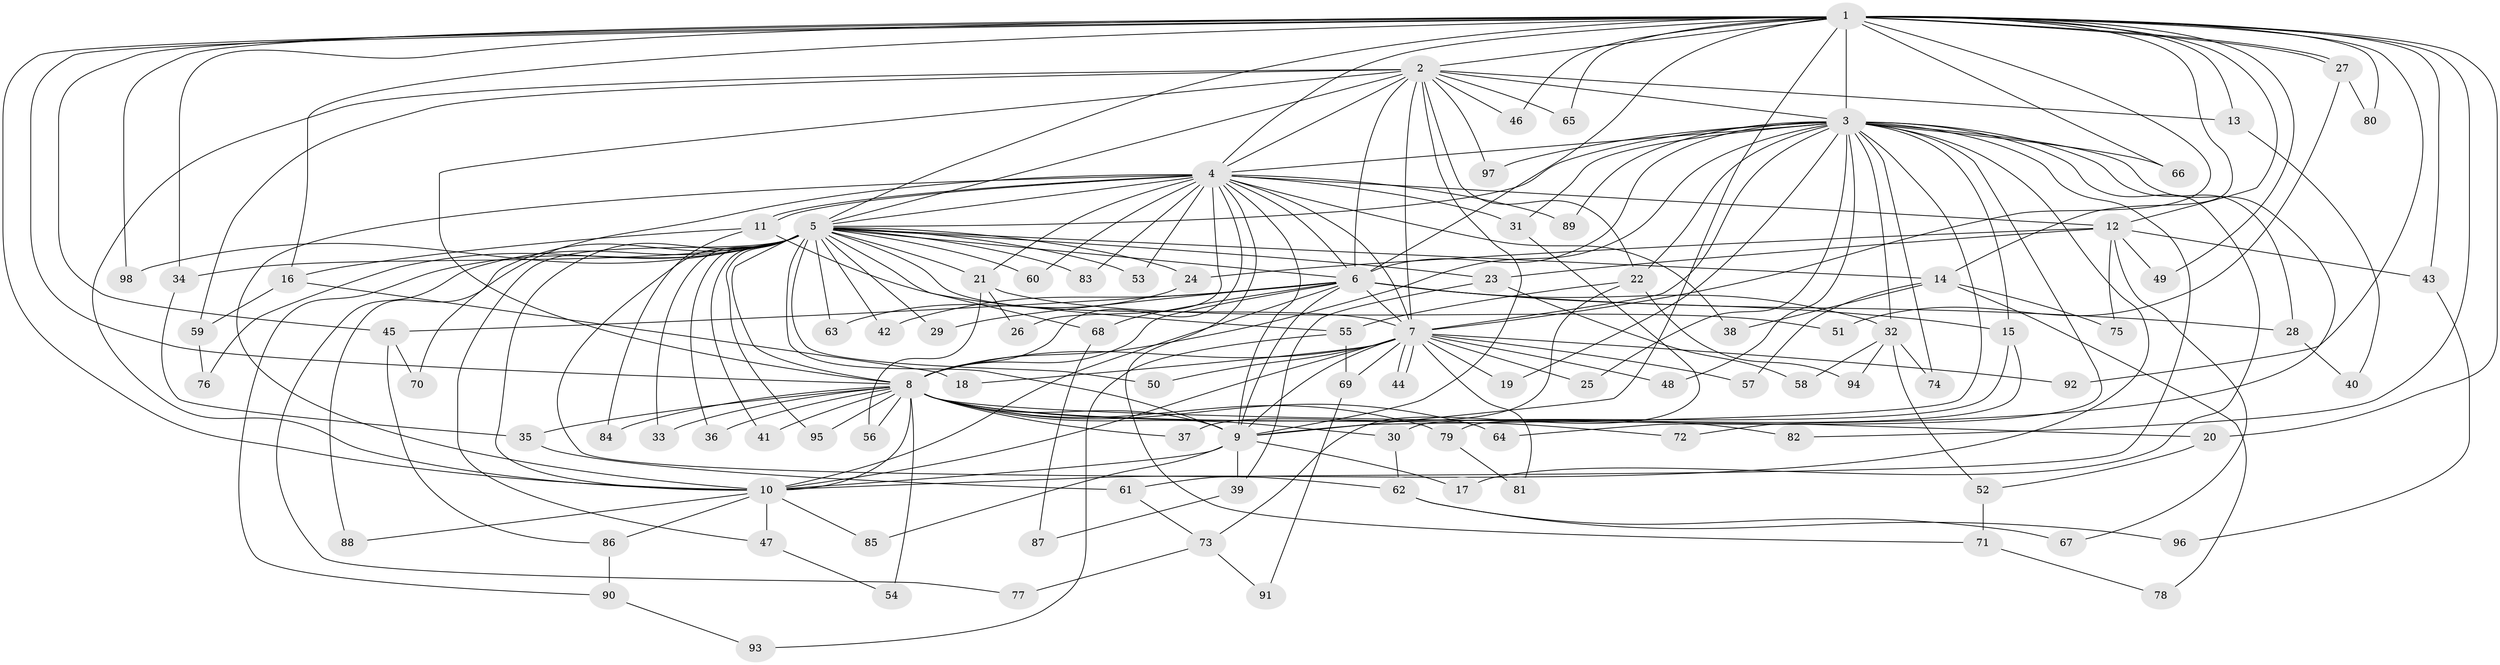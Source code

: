 // coarse degree distribution, {25: 0.013513513513513514, 12: 0.013513513513513514, 28: 0.013513513513513514, 21: 0.02702702702702703, 30: 0.013513513513513514, 17: 0.013513513513513514, 9: 0.013513513513513514, 7: 0.013513513513513514, 3: 0.17567567567567569, 6: 0.013513513513513514, 5: 0.08108108108108109, 2: 0.4864864864864865, 1: 0.06756756756756757, 4: 0.05405405405405406}
// Generated by graph-tools (version 1.1) at 2025/23/03/03/25 07:23:41]
// undirected, 98 vertices, 221 edges
graph export_dot {
graph [start="1"]
  node [color=gray90,style=filled];
  1;
  2;
  3;
  4;
  5;
  6;
  7;
  8;
  9;
  10;
  11;
  12;
  13;
  14;
  15;
  16;
  17;
  18;
  19;
  20;
  21;
  22;
  23;
  24;
  25;
  26;
  27;
  28;
  29;
  30;
  31;
  32;
  33;
  34;
  35;
  36;
  37;
  38;
  39;
  40;
  41;
  42;
  43;
  44;
  45;
  46;
  47;
  48;
  49;
  50;
  51;
  52;
  53;
  54;
  55;
  56;
  57;
  58;
  59;
  60;
  61;
  62;
  63;
  64;
  65;
  66;
  67;
  68;
  69;
  70;
  71;
  72;
  73;
  74;
  75;
  76;
  77;
  78;
  79;
  80;
  81;
  82;
  83;
  84;
  85;
  86;
  87;
  88;
  89;
  90;
  91;
  92;
  93;
  94;
  95;
  96;
  97;
  98;
  1 -- 2;
  1 -- 3;
  1 -- 4;
  1 -- 5;
  1 -- 6;
  1 -- 7;
  1 -- 8;
  1 -- 9;
  1 -- 10;
  1 -- 12;
  1 -- 13;
  1 -- 14;
  1 -- 16;
  1 -- 20;
  1 -- 27;
  1 -- 27;
  1 -- 34;
  1 -- 43;
  1 -- 45;
  1 -- 46;
  1 -- 49;
  1 -- 65;
  1 -- 66;
  1 -- 80;
  1 -- 82;
  1 -- 92;
  1 -- 98;
  2 -- 3;
  2 -- 4;
  2 -- 5;
  2 -- 6;
  2 -- 7;
  2 -- 8;
  2 -- 9;
  2 -- 10;
  2 -- 13;
  2 -- 22;
  2 -- 46;
  2 -- 59;
  2 -- 65;
  2 -- 97;
  3 -- 4;
  3 -- 5;
  3 -- 6;
  3 -- 7;
  3 -- 8;
  3 -- 9;
  3 -- 10;
  3 -- 15;
  3 -- 17;
  3 -- 19;
  3 -- 22;
  3 -- 25;
  3 -- 28;
  3 -- 31;
  3 -- 32;
  3 -- 48;
  3 -- 61;
  3 -- 64;
  3 -- 66;
  3 -- 72;
  3 -- 74;
  3 -- 89;
  3 -- 97;
  4 -- 5;
  4 -- 6;
  4 -- 7;
  4 -- 8;
  4 -- 9;
  4 -- 10;
  4 -- 11;
  4 -- 11;
  4 -- 12;
  4 -- 21;
  4 -- 26;
  4 -- 31;
  4 -- 38;
  4 -- 53;
  4 -- 60;
  4 -- 70;
  4 -- 71;
  4 -- 83;
  4 -- 89;
  5 -- 6;
  5 -- 7;
  5 -- 8;
  5 -- 9;
  5 -- 10;
  5 -- 14;
  5 -- 21;
  5 -- 23;
  5 -- 24;
  5 -- 29;
  5 -- 33;
  5 -- 34;
  5 -- 36;
  5 -- 41;
  5 -- 42;
  5 -- 47;
  5 -- 50;
  5 -- 53;
  5 -- 60;
  5 -- 62;
  5 -- 63;
  5 -- 68;
  5 -- 76;
  5 -- 77;
  5 -- 83;
  5 -- 88;
  5 -- 90;
  5 -- 95;
  5 -- 98;
  6 -- 7;
  6 -- 8;
  6 -- 9;
  6 -- 10;
  6 -- 15;
  6 -- 28;
  6 -- 29;
  6 -- 32;
  6 -- 42;
  6 -- 45;
  6 -- 68;
  7 -- 8;
  7 -- 9;
  7 -- 10;
  7 -- 18;
  7 -- 19;
  7 -- 25;
  7 -- 44;
  7 -- 44;
  7 -- 48;
  7 -- 50;
  7 -- 57;
  7 -- 69;
  7 -- 81;
  7 -- 92;
  8 -- 9;
  8 -- 10;
  8 -- 20;
  8 -- 30;
  8 -- 33;
  8 -- 35;
  8 -- 36;
  8 -- 37;
  8 -- 41;
  8 -- 54;
  8 -- 56;
  8 -- 64;
  8 -- 72;
  8 -- 79;
  8 -- 82;
  8 -- 84;
  8 -- 95;
  9 -- 10;
  9 -- 17;
  9 -- 39;
  9 -- 85;
  10 -- 47;
  10 -- 85;
  10 -- 86;
  10 -- 88;
  11 -- 16;
  11 -- 55;
  11 -- 84;
  12 -- 23;
  12 -- 24;
  12 -- 43;
  12 -- 49;
  12 -- 67;
  12 -- 75;
  13 -- 40;
  14 -- 38;
  14 -- 57;
  14 -- 75;
  14 -- 78;
  15 -- 30;
  15 -- 79;
  16 -- 18;
  16 -- 59;
  20 -- 52;
  21 -- 26;
  21 -- 51;
  21 -- 56;
  22 -- 37;
  22 -- 55;
  22 -- 94;
  23 -- 39;
  23 -- 58;
  24 -- 63;
  27 -- 51;
  27 -- 80;
  28 -- 40;
  30 -- 62;
  31 -- 73;
  32 -- 52;
  32 -- 58;
  32 -- 74;
  32 -- 94;
  34 -- 35;
  35 -- 61;
  39 -- 87;
  43 -- 96;
  45 -- 70;
  45 -- 86;
  47 -- 54;
  52 -- 71;
  55 -- 69;
  55 -- 93;
  59 -- 76;
  61 -- 73;
  62 -- 67;
  62 -- 96;
  68 -- 87;
  69 -- 91;
  71 -- 78;
  73 -- 77;
  73 -- 91;
  79 -- 81;
  86 -- 90;
  90 -- 93;
}
